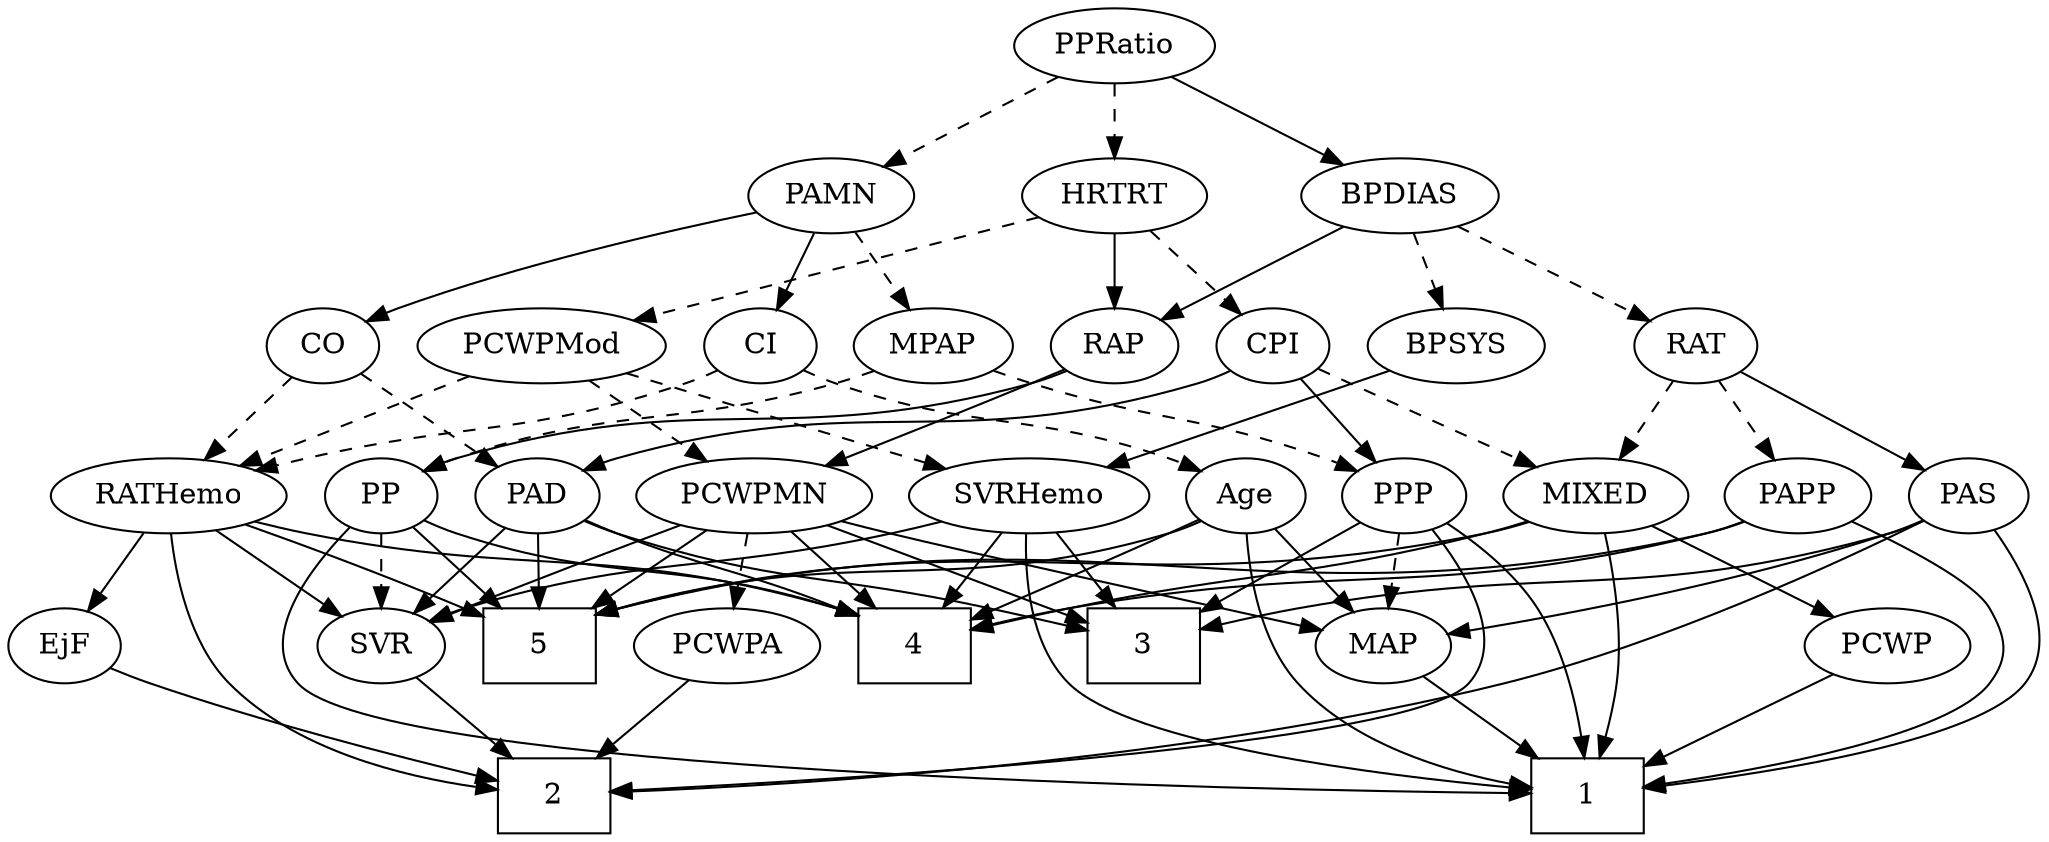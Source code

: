 strict digraph {
	graph [bb="0,0,888.23,396"];
	node [label="\N"];
	1	[height=0.5,
		pos="205,18",
		shape=box,
		width=0.75];
	2	[height=0.5,
		pos="655,18",
		shape=box,
		width=0.75];
	3	[height=0.5,
		pos="340,90",
		shape=box,
		width=0.75];
	4	[height=0.5,
		pos="488,90",
		shape=box,
		width=0.75];
	5	[height=0.5,
		pos="662,90",
		shape=box,
		width=0.75];
	Age	[height=0.5,
		pos="469,162",
		width=0.75];
	Age -> 1	[pos="e,232.09,21.539 459.73,144.97 447.31,124.91 423.39,90.922 394,72 346.92,41.689 282.41,28.454 242.24,22.861",
		style=solid];
	Age -> 4	[pos="e,483.31,108.28 473.6,144.05 475.71,136.26 478.28,126.82 480.65,118.08",
		style=solid];
	Age -> 5	[pos="e,634.67,104.43 490.09,150.39 494.93,148.14 500.09,145.88 505,144 554.54,125.06 571.71,127.66 625.04,108.06",
		style=solid];
	MAP	[height=0.5,
		pos="264,90",
		width=0.84854];
	Age -> MAP	[pos="e,287.49,101.58 447.94,150.33 443.09,148.08 437.92,145.83 433,144 377.22,123.22 360.18,127.68 304,108 301.63,107.17 299.2,106.27 \
296.77,105.33",
		style=solid];
	EjF	[height=0.5,
		pos="846,90",
		width=0.75];
	EjF -> 2	[pos="e,682.26,28.142 823.53,79.43 817.53,76.946 811.04,74.319 805,72 766.77,57.334 722.52,41.881 692.04,31.47",
		style=solid];
	RAP	[height=0.5,
		pos="418,234",
		width=0.77632];
	PCWPMN	[height=0.5,
		pos="564,162",
		width=1.3902];
	RAP -> PCWPMN	[pos="e,535.2,176.81 439.86,222.52 462.56,211.64 498.52,194.4 525.9,181.27",
		style=solid];
	PP	[height=0.5,
		pos="735,162",
		width=0.75];
	RAP -> PP	[pos="e,714.47,173.96 439.12,222.05 444.21,219.76 449.71,217.57 455,216 560.09,184.8 594.08,211.75 699,180 700.94,179.41 702.9,178.74 \
704.86,178.01",
		style=solid];
	MIXED	[height=0.5,
		pos="112,162",
		width=1.1193];
	MIXED -> 1	[pos="e,177.82,22.856 79.281,151.09 58.874,143.03 34.238,129.41 22,108 14.06,94.109 12.388,84.791 22,72 39.494,48.72 119.5,32.391 167.74,\
24.464",
		style=solid];
	MIXED -> 4	[pos="e,460.88,95.119 141.81,149.74 148.09,147.63 154.71,145.59 161,144 188.75,136.99 371.06,108.84 450.79,96.659",
		style=solid];
	MIXED -> 5	[pos="e,634.87,105.06 141.19,149.5 147.63,147.35 154.48,145.36 161,144 360.75,102.34 423.68,159.3 625.17,107.61",
		style=solid];
	PCWP	[height=0.5,
		pos="66,90",
		width=0.97491];
	MIXED -> PCWP	[pos="e,76.823,107.47 101.1,144.41 95.542,135.95 88.668,125.49 82.48,116.08",
		style=solid];
	MPAP	[height=0.5,
		pos="499,234",
		width=0.97491];
	MPAP -> PP	[pos="e,714.38,173.66 525.78,221.96 531.42,219.83 537.36,217.73 543,216 611.02,195.13 631.78,203.33 699,180 700.91,179.34 702.85,178.6 \
704.8,177.83",
		style=dashed];
	PPP	[height=0.5,
		pos="197,162",
		width=0.75];
	MPAP -> PPP	[pos="e,217.54,173.91 472.77,221.84 466.99,219.67 460.85,217.59 455,216 358.53,189.85 328.46,209.63 233,180 231.07,179.4 229.11,178.72 \
227.15,177.97",
		style=dashed];
	BPSYS	[height=0.5,
		pos="334,234",
		width=1.0471];
	SVRHemo	[height=0.5,
		pos="374,162",
		width=1.3902];
	BPSYS -> SVRHemo	[pos="e,364.31,179.96 343.48,216.41 348.19,208.16 353.99,198.01 359.27,188.78",
		style=solid];
	PAD	[height=0.5,
		pos="661,162",
		width=0.79437];
	PAD -> 3	[pos="e,367.39,95.285 639.24,150.21 634.01,147.92 628.38,145.68 623,144 577.6,129.81 443.29,107.43 377.36,96.874",
		style=solid];
	PAD -> 4	[pos="e,515.01,104.08 638.61,150.66 633.51,148.4 628.09,146.06 623,144 582.32,127.53 568.88,126.13 524.35,107.95",
		style=solid];
	PAD -> 5	[pos="e,661.76,108.1 661.25,143.7 661.36,135.98 661.49,126.71 661.61,118.11",
		style=solid];
	SVR	[height=0.5,
		pos="735,90",
		width=0.77632];
	PAD -> SVR	[pos="e,719.94,105.25 676.33,146.5 686.82,136.58 700.89,123.26 712.63,112.16",
		style=solid];
	CO	[height=0.5,
		pos="773,234",
		width=0.75];
	CO -> PAD	[pos="e,680.85,175.4 754,221.13 736.28,210.05 709.6,193.38 689.36,180.73",
		style=dashed];
	RATHemo	[height=0.5,
		pos="829,162",
		width=1.3721];
	CO -> RATHemo	[pos="e,815.7,179.63 785.15,217.81 792.19,209.02 801.22,197.73 809.25,187.69",
		style=dashed];
	PAS	[height=0.5,
		pos="27,162",
		width=0.75];
	PAS -> 1	[pos="e,177.88,22.412 17.591,144.79 7.7636,125.48 -4.1504,93.183 12,72 30.822,47.312 117.4,31.266 167.98,23.827",
		style=solid];
	PAS -> 2	[pos="e,627.99,20.249 19.787,144.52 12.334,124.64 4.0851,91.478 22,72 42.307,49.922 485.46,27.083 617.93,20.729",
		style=solid];
	PAS -> 3	[pos="e,312.81,104.85 47.528,150.04 52.484,147.76 57.841,145.57 63,144 163.59,113.46 198.33,137.93 303.13,107.74",
		style=solid];
	PAS -> MAP	[pos="e,235.54,96.778 48.045,150.27 52.887,148.03 58.065,145.8 63,144 118.33,123.84 184.78,107.84 225.7,98.898",
		style=solid];
	PAMN	[height=0.5,
		pos="614,306",
		width=1.011];
	PAMN -> MPAP	[pos="e,520.72,248.22 591.83,291.5 574.05,280.69 548.93,265.39 529.3,253.44",
		style=dashed];
	PAMN -> CO	[pos="e,751.74,245.19 640.99,293.68 665.99,283.13 704.15,266.83 737,252 738.8,251.19 740.64,250.35 742.49,249.49",
		style=solid];
	CI	[height=0.5,
		pos="701,234",
		width=0.75];
	PAMN -> CI	[pos="e,684.34,248.4 632.45,290.15 645.29,279.82 662.55,265.93 676.54,254.68",
		style=solid];
	RATHemo -> 2	[pos="e,682.08,21.21 849.75,145.4 871.74,126.97 900.89,95.809 882,72 858.73,42.677 750.56,28.057 692.34,22.203",
		style=solid];
	RATHemo -> 4	[pos="e,515.18,104.86 793,149.6 785.76,147.55 778.18,145.57 771,144 665.79,121.03 632.17,138.92 525.09,107.81",
		style=solid];
	RATHemo -> 5	[pos="e,689.05,103.98 796.49,148.44 771.82,138.78 736.92,124.83 698.39,108.06",
		style=solid];
	RATHemo -> EjF	[pos="e,841.8,108.28 833.12,144.05 835.01,136.26 837.3,126.82 839.42,118.08",
		style=solid];
	RATHemo -> SVR	[pos="e,752.65,104.14 808.14,145.46 794.21,135.09 775.8,121.38 760.93,110.31",
		style=solid];
	CPI	[height=0.5,
		pos="224,234",
		width=0.75];
	CPI -> MIXED	[pos="e,134.57,177.11 205,221.13 188.11,210.57 163.1,194.94 143.27,182.55",
		style=dashed];
	CPI -> PAD	[pos="e,639.33,174.1 248.03,225.57 259.69,222.2 273.97,218.44 287,216 434.62,188.35 478,219.15 623,180 625.3,179.38 627.63,178.64 629.95,\
177.82",
		style=solid];
	CPI -> PPP	[pos="e,203.54,179.96 217.6,216.41 214.49,208.34 210.67,198.43 207.17,189.35",
		style=solid];
	RAT	[height=0.5,
		pos="146,234",
		width=0.75827];
	RAT -> MIXED	[pos="e,120.32,180.12 138.11,216.76 134.15,208.61 129.26,198.53 124.78,189.31",
		style=dashed];
	RAT -> PAS	[pos="e,46.68,174.58 126.35,221.44 107.06,210.09 77.419,192.66 55.532,179.78",
		style=solid];
	PAPP	[height=0.5,
		pos="274,162",
		width=0.88464];
	RAT -> PAPP	[pos="e,251.66,175.22 166.28,221.91 186.82,210.68 218.86,193.15 242.66,180.14",
		style=dashed];
	SVR -> 2	[pos="e,674.56,36.113 718.81,74.834 708.32,65.659 694.4,53.479 682.24,42.837",
		style=solid];
	PCWPMod	[height=0.5,
		pos="604,234",
		width=1.4443];
	PCWPMod -> RATHemo	[pos="e,792.62,174.32 641.41,221.36 680.28,209.27 741.16,190.33 782.96,177.32",
		style=dashed];
	PCWPMod -> PCWPMN	[pos="e,573.59,179.79 594.32,216.05 589.6,207.8 583.83,197.7 578.59,188.54",
		style=dashed];
	PCWPMod -> SVRHemo	[pos="e,410.98,174.26 566.28,221.52 526.43,209.39 463.55,190.26 420.63,177.19",
		style=dashed];
	PCWPA	[height=0.5,
		pos="575,90",
		width=1.1555];
	PCWPA -> 2	[pos="e,635.33,36.211 592.75,73.465 603,64.498 616.11,53.031 627.65,42.935",
		style=solid];
	PCWPMN -> 3	[pos="e,367.3,99.53 527.51,149.6 486.05,136.64 418.75,115.61 377.06,102.58",
		style=solid];
	PCWPMN -> 4	[pos="e,506.59,108.12 546.37,144.76 536.78,135.92 524.72,124.82 514.05,115",
		style=solid];
	PCWPMN -> 5	[pos="e,637.9,108.21 585.75,145.46 598.67,136.24 615.29,124.37 629.71,114.06",
		style=solid];
	PCWPMN -> SVR	[pos="e,713.17,101.26 597.24,148.43 624.48,137.99 663.95,122.54 698,108 699.85,107.21 701.75,106.38 703.66,105.54",
		style=solid];
	PCWPMN -> PCWPA	[pos="e,572.31,108.1 566.72,143.7 567.93,135.98 569.39,126.71 570.74,118.11",
		style=dashed];
	PCWPMN -> MAP	[pos="e,287.37,101.97 527.01,149.71 519.75,147.67 512.16,145.67 505,144 416.61,123.41 390.98,133.91 304,108 301.6,107.28 299.14,106.47 \
296.69,105.59",
		style=solid];
	SVRHemo -> 1	[pos="e,232.16,18.326 380.01,144.09 385.73,124.7 391.4,92.902 376,72 345.38,30.455 282.54,20.507 242.16,18.644",
		style=solid];
	SVRHemo -> 3	[pos="e,348.39,108.28 365.77,144.05 361.9,136.09 357.2,126.41 352.88,117.51",
		style=solid];
	SVRHemo -> 4	[pos="e,460.66,107.79 398.18,146.15 413.76,136.59 434.31,123.97 451.82,113.22",
		style=solid];
	SVRHemo -> SVR	[pos="e,713.89,102 410.62,149.56 417.98,147.51 425.7,145.54 433,144 549.3,119.48 583.86,141.17 698,108 700.15,107.37 702.34,106.64 704.51,\
105.84",
		style=solid];
	BPDIAS	[height=0.5,
		pos="334,306",
		width=1.1735];
	BPDIAS -> RAP	[pos="e,401.4,248.83 352.64,289.46 364.73,279.39 380.6,266.16 393.68,255.27",
		style=solid];
	BPDIAS -> BPSYS	[pos="e,334,252.1 334,287.7 334,279.98 334,270.71 334,262.11",
		style=dashed];
	BPDIAS -> RAT	[pos="e,168.61,244.33 302.55,293.96 272.9,283.46 227.27,267.07 188,252 184.74,250.75 181.35,249.42 177.98,248.08",
		style=dashed];
	MAP -> 1	[pos="e,219.72,36.461 250.91,73.465 243.69,64.906 234.56,54.069 226.34,44.32",
		style=solid];
	PP -> 1	[pos="e,232.2,19.444 749.39,146.74 766.91,127.67 791.83,93.772 772,72 736.33,32.845 363.11,22.105 242.42,19.644",
		style=solid];
	PP -> 4	[pos="e,515.24,104.69 714.41,150.25 709.45,147.95 704.11,145.71 699,144 626.62,119.85 601.3,132.08 524.83,107.83",
		style=solid];
	PP -> 5	[pos="e,679.85,108.11 720.23,146.83 710.75,137.75 698.2,125.71 687.18,115.14",
		style=solid];
	PP -> SVR	[pos="e,735,108.1 735,143.7 735,135.98 735,126.71 735,118.11",
		style=dashed];
	PPP -> 1	[pos="e,181.25,36.09 180.7,147.07 170.6,137.3 158.52,123.3 153,108 147.57,92.951 146.95,86.811 153,72 157.49,61.017 165.47,51.081 173.85,\
42.858",
		style=solid];
	PPP -> 2	[pos="e,627.81,18.609 196.96,143.96 197.92,123.51 202.87,89.773 224,72 283.17,22.236 524.17,18.191 617.67,18.55",
		style=solid];
	PPP -> 3	[pos="e,312.95,104.24 218.1,150.67 240.62,139.65 276.7,121.98 303.78,108.73",
		style=solid];
	PPP -> MAP	[pos="e,249.67,105.97 210.88,146.5 220.01,136.96 232.14,124.28 242.51,113.46",
		style=dashed];
	PPRatio	[height=0.5,
		pos="434,378",
		width=1.1013];
	PPRatio -> PAMN	[pos="e,586.17,317.82 463.32,365.6 494.24,353.57 543.04,334.6 576.68,321.51",
		style=dashed];
	PPRatio -> BPDIAS	[pos="e,355.04,321.73 413.28,362.5 398.9,352.43 379.52,338.86 363.52,327.67",
		style=solid];
	HRTRT	[height=0.5,
		pos="434,306",
		width=1.1013];
	PPRatio -> HRTRT	[pos="e,434,324.1 434,359.7 434,351.98 434,342.71 434,334.11",
		style=dashed];
	PCWP -> 1	[pos="e,177.73,32.731 90.212,76.807 111.87,65.901 143.92,49.761 168.65,37.305",
		style=solid];
	CI -> Age	[pos="e,489.62,173.68 680.38,222.32 675.43,220.02 670.1,217.75 665,216 596.07,192.29 573.93,203.71 505,180 503.09,179.34 501.14,178.61 \
499.2,177.84",
		style=dashed];
	CI -> RATHemo	[pos="e,802.6,177.44 721.28,221.91 740.7,211.29 770.4,195.05 793.7,182.31",
		style=dashed];
	PAPP -> 1	[pos="e,205.93,36.332 256.12,146.59 245.21,136.83 231.88,123.01 224,108 213.93,88.821 209.2,64.659 206.97,46.353",
		style=solid];
	PAPP -> 4	[pos="e,460.77,98.469 298.57,150.37 303.94,148.16 309.63,145.93 315,144 361.27,127.36 415.65,111.25 450.91,101.25",
		style=solid];
	PAPP -> 5	[pos="e,634.84,104.95 297.9,149.79 303.42,147.57 309.33,145.47 315,144 446.52,109.84 490.16,144.51 624.97,107.72",
		style=solid];
	HRTRT -> RAP	[pos="e,421.95,252.28 430.13,288.05 428.35,280.26 426.19,270.82 424.19,262.08",
		style=solid];
	HRTRT -> CPI	[pos="e,247.77,242.69 403.44,294.31 397.34,292.2 390.97,290.02 385,288 341.1,273.16 290.3,256.53 257.69,245.92",
		style=dashed];
	HRTRT -> PCWPMod	[pos="e,571.97,248.19 462.45,293.28 489.87,282 531.63,264.8 562.7,252",
		style=dashed];
}
